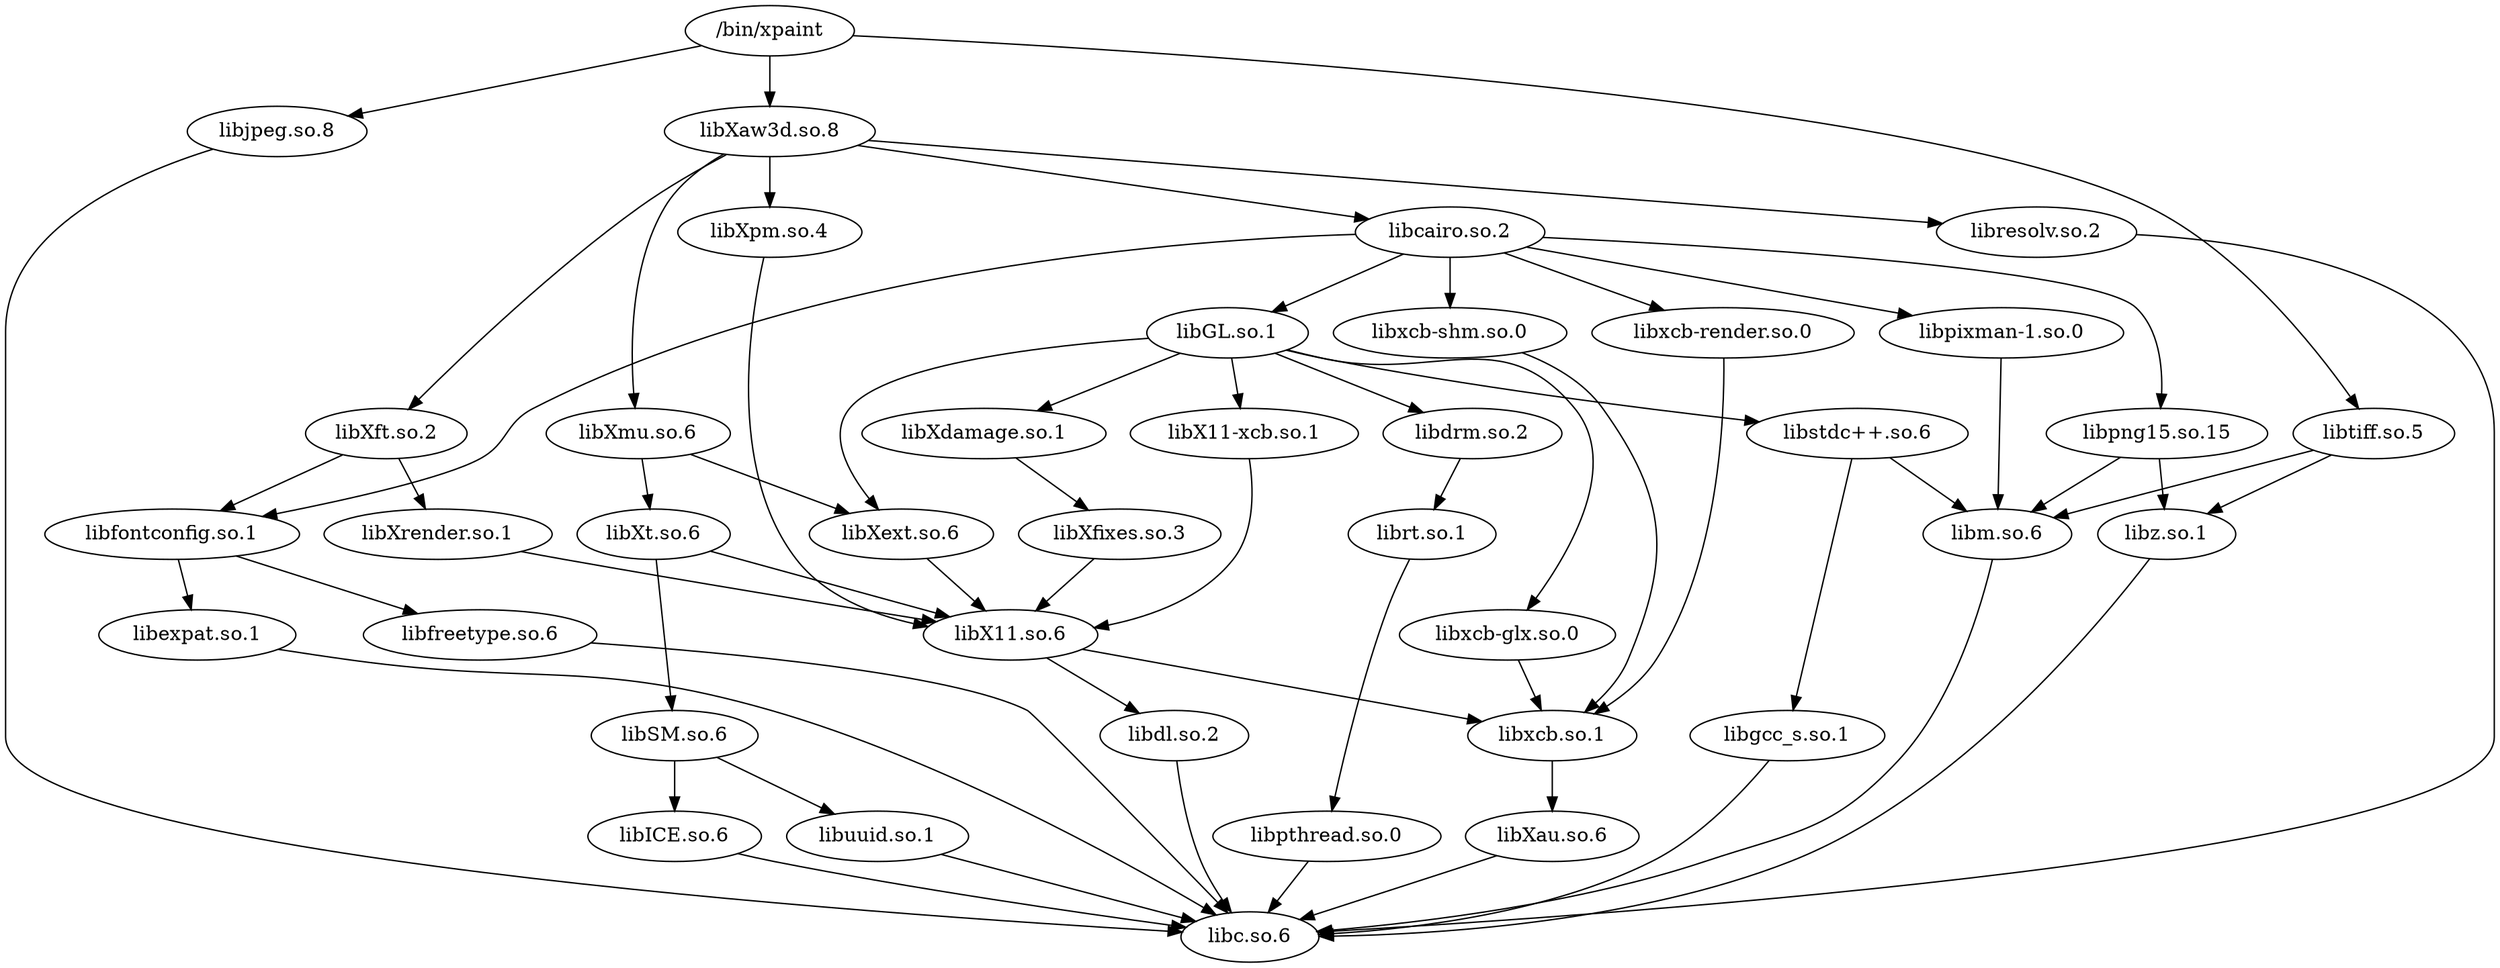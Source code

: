 digraph G {
	graph [layout=dot];
	_bin_xpaint	 [label="/bin/xpaint"];
	libXaw3d_so_8	 [label="libXaw3d.so.8"];
	_bin_xpaint -> libXaw3d_so_8;
	libtiff_so_5	 [label="libtiff.so.5"];
	_bin_xpaint -> libtiff_so_5;
	libjpeg_so_8	 [label="libjpeg.so.8"];
	_bin_xpaint -> libjpeg_so_8;
	libSM_so_6	 [label="libSM.so.6"];
	libICE_so_6	 [label="libICE.so.6"];
	libSM_so_6 -> libICE_so_6;
	libuuid_so_1	 [label="libuuid.so.1"];
	libSM_so_6 -> libuuid_so_1;
	libc_so_6	 [label="libc.so.6"];
	libICE_so_6 -> libc_so_6;
	libXpm_so_4	 [label="libXpm.so.4"];
	libX11_so_6	 [label="libX11.so.6"];
	libXpm_so_4 -> libX11_so_6;
	libcairo_so_2	 [label="libcairo.so.2"];
	libpixman_1_so_0	 [label="libpixman-1.so.0"];
	libcairo_so_2 -> libpixman_1_so_0;
	libfontconfig_so_1	 [label="libfontconfig.so.1"];
	libcairo_so_2 -> libfontconfig_so_1;
	libpng15_so_15	 [label="libpng15.so.15"];
	libcairo_so_2 -> libpng15_so_15;
	libxcb_shm_so_0	 [label="libxcb-shm.so.0"];
	libcairo_so_2 -> libxcb_shm_so_0;
	libxcb_render_so_0	 [label="libxcb-render.so.0"];
	libcairo_so_2 -> libxcb_render_so_0;
	libGL_so_1	 [label="libGL.so.1"];
	libcairo_so_2 -> libGL_so_1;
	libXext_so_6	 [label="libXext.so.6"];
	libGL_so_1 -> libXext_so_6;
	libXdamage_so_1	 [label="libXdamage.so.1"];
	libGL_so_1 -> libXdamage_so_1;
	libX11_xcb_so_1	 [label="libX11-xcb.so.1"];
	libGL_so_1 -> libX11_xcb_so_1;
	libxcb_glx_so_0	 [label="libxcb-glx.so.0"];
	libGL_so_1 -> libxcb_glx_so_0;
	libdrm_so_2	 [label="libdrm.so.2"];
	libGL_so_1 -> libdrm_so_2;
	libstdc___so_6	 [label="libstdc++.so.6"];
	libGL_so_1 -> libstdc___so_6;
	libXaw3d_so_8 -> libXpm_so_4;
	libXaw3d_so_8 -> libcairo_so_2;
	libresolv_so_2	 [label="libresolv.so.2"];
	libXaw3d_so_8 -> libresolv_so_2;
	libXmu_so_6	 [label="libXmu.so.6"];
	libXaw3d_so_8 -> libXmu_so_6;
	libXft_so_2	 [label="libXft.so.2"];
	libXaw3d_so_8 -> libXft_so_2;
	libXt_so_6	 [label="libXt.so.6"];
	libXmu_so_6 -> libXt_so_6;
	libXmu_so_6 -> libXext_so_6;
	libXft_so_2 -> libfontconfig_so_1;
	libXrender_so_1	 [label="libXrender.so.1"];
	libXft_so_2 -> libXrender_so_1;
	libXt_so_6 -> libSM_so_6;
	libXt_so_6 -> libX11_so_6;
	libxcb_so_1	 [label="libxcb.so.1"];
	libX11_so_6 -> libxcb_so_1;
	libdl_so_2	 [label="libdl.so.2"];
	libX11_so_6 -> libdl_so_2;
	libfreetype_so_6	 [label="libfreetype.so.6"];
	libfontconfig_so_1 -> libfreetype_so_6;
	libexpat_so_1	 [label="libexpat.so.1"];
	libfontconfig_so_1 -> libexpat_so_1;
	libfreetype_so_6 -> libc_so_6;
	libXext_so_6 -> libX11_so_6;
	libz_so_1	 [label="libz.so.1"];
	libz_so_1 -> libc_so_6;
	libpng15_so_15 -> libz_so_1;
	libm_so_6	 [label="libm.so.6"];
	libpng15_so_15 -> libm_so_6;
	libtiff_so_5 -> libz_so_1;
	libtiff_so_5 -> libm_so_6;
	libpthread_so_0	 [label="libpthread.so.0"];
	libpthread_so_0 -> libc_so_6;
	librt_so_1	 [label="librt.so.1"];
	librt_so_1 -> libpthread_so_0;
	libm_so_6 -> libc_so_6;
	libstdc___so_6 -> libm_so_6;
	libgcc_s_so_1	 [label="libgcc_s.so.1"];
	libstdc___so_6 -> libgcc_s_so_1;
	libresolv_so_2 -> libc_so_6;
	libdl_so_2 -> libc_so_6;
	libjpeg_so_8 -> libc_so_6;
	libuuid_so_1 -> libc_so_6;
	libXau_so_6	 [label="libXau.so.6"];
	libxcb_so_1 -> libXau_so_6;
	libXau_so_6 -> libc_so_6;
	libXfixes_so_3	 [label="libXfixes.so.3"];
	libXdamage_so_1 -> libXfixes_so_3;
	libdrm_so_2 -> librt_so_1;
	libXfixes_so_3 -> libX11_so_6;
	libpixman_1_so_0 -> libm_so_6;
	libxcb_shm_so_0 -> libxcb_so_1;
	libX11_xcb_so_1 -> libX11_so_6;
	libxcb_render_so_0 -> libxcb_so_1;
	libxcb_glx_so_0 -> libxcb_so_1;
	libgcc_s_so_1 -> libc_so_6;
	libexpat_so_1 -> libc_so_6;
	libXrender_so_1 -> libX11_so_6;
}
